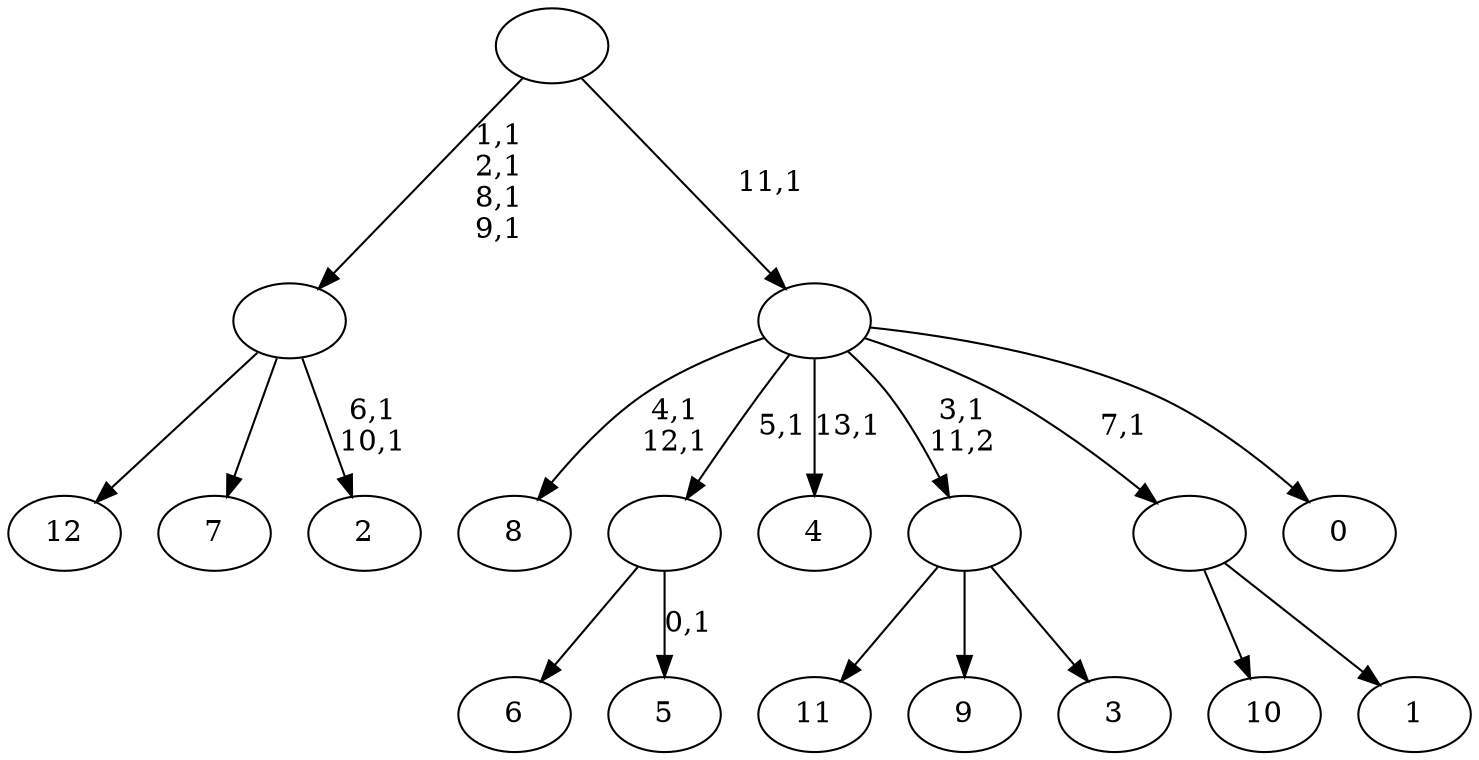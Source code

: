 digraph T {
	27 [label="12"]
	26 [label="11"]
	25 [label="10"]
	24 [label="9"]
	23 [label="8"]
	20 [label="7"]
	19 [label="6"]
	18 [label="5"]
	16 [label=""]
	15 [label="4"]
	13 [label="3"]
	12 [label=""]
	11 [label="2"]
	8 [label=""]
	4 [label="1"]
	3 [label=""]
	2 [label="0"]
	1 [label=""]
	0 [label=""]
	16 -> 18 [label="0,1"]
	16 -> 19 [label=""]
	12 -> 26 [label=""]
	12 -> 24 [label=""]
	12 -> 13 [label=""]
	8 -> 11 [label="6,1\n10,1"]
	8 -> 27 [label=""]
	8 -> 20 [label=""]
	3 -> 25 [label=""]
	3 -> 4 [label=""]
	1 -> 15 [label="13,1"]
	1 -> 23 [label="4,1\n12,1"]
	1 -> 16 [label="5,1"]
	1 -> 12 [label="3,1\n11,2"]
	1 -> 3 [label="7,1"]
	1 -> 2 [label=""]
	0 -> 8 [label="1,1\n2,1\n8,1\n9,1"]
	0 -> 1 [label="11,1"]
}
